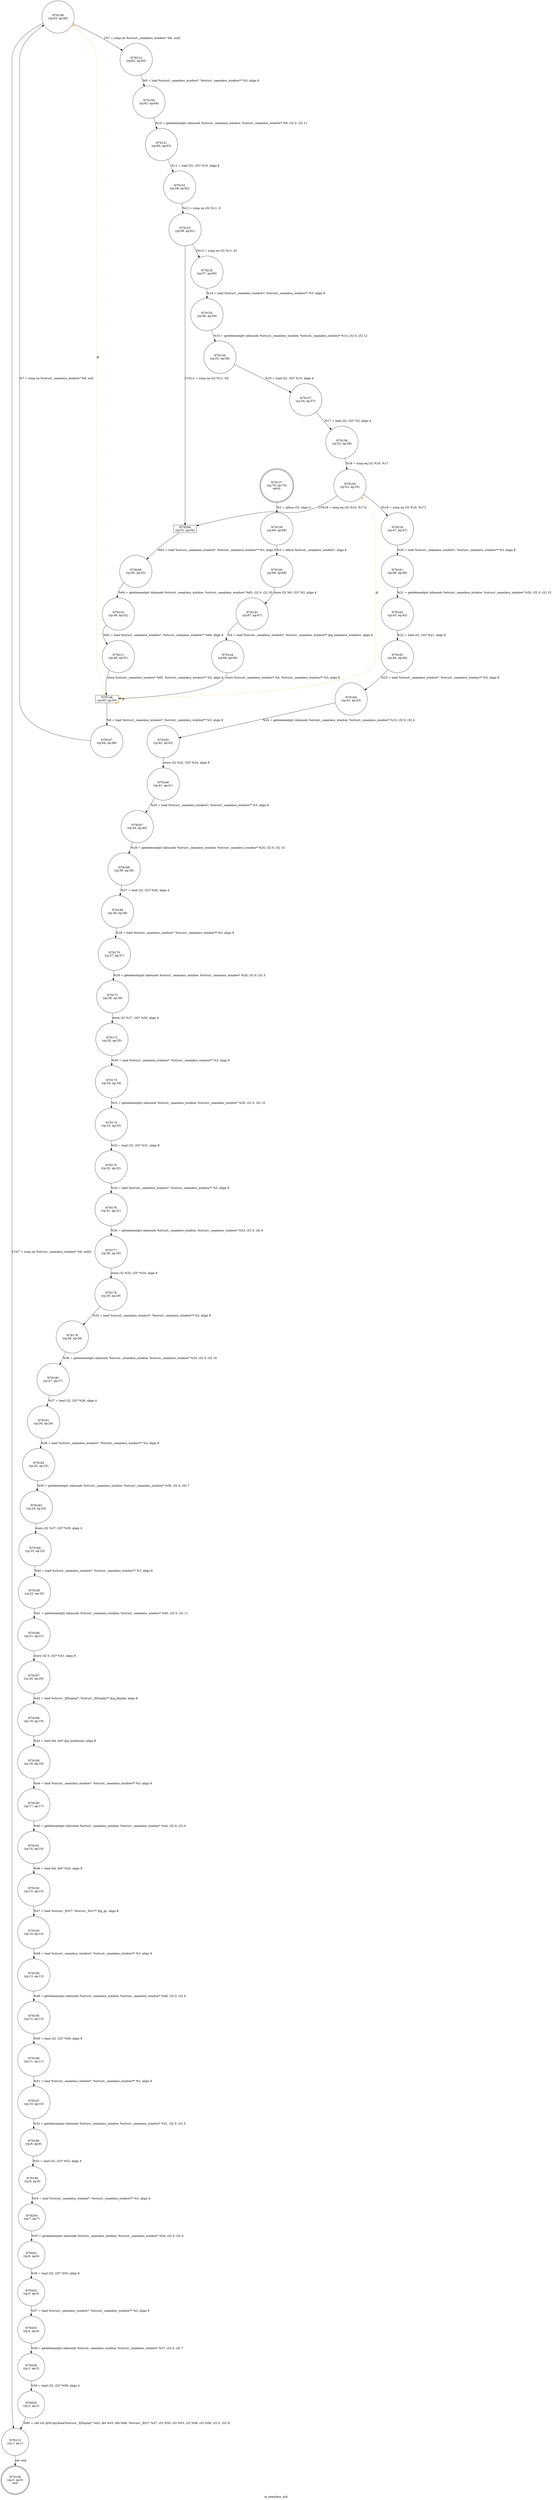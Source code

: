 digraph ui_seamless_ack {
label="ui_seamless_ack"
79136 [label="N79136\n(rp:0, ep:0)\nexit", shape="doublecircle"]
79137 [label="N79137\n(rp:70, ep:70)\nentry", shape="doublecircle"]
79137 -> 79139 [label="%2 = alloca i32, align 4"]
79139 [label="N79139\n(rp:69, ep:69)", shape="circle"]
79139 -> 79140 [label="%3 = alloca %struct._seamless_window*, align 8"]
79140 [label="N79140\n(rp:68, ep:68)", shape="circle"]
79140 -> 79143 [label="store i32 %0, i32* %2, align 4"]
79143 [label="N79143\n(rp:67, ep:67)", shape="circle"]
79143 -> 79144 [label="%4 = load %struct._seamless_window*, %struct._seamless_window** @g_seamless_windows, align 8"]
79144 [label="N79144\n(rp:66, ep:66)", shape="circle"]
79144 -> 79146 [label="store %struct._seamless_window* %4, %struct._seamless_window** %3, align 8"]
79146 [label="N79146\n(rp:65, ep:50)", shape="box"]
79146 -> 79147 [label="%6 = load %struct._seamless_window*, %struct._seamless_window** %3, align 8"]
79146 -> 79146 [label="@", style="dashed", color="orange"]
79146 -> 79159 [label="@", style="dashed", color="orange"]
79146 -> 79148 [label="@", style="dashed", color="orange"]
79147 [label="N79147\n(rp:64, ep:49)", shape="circle"]
79147 -> 79148 [label="%7 = icmp ne %struct._seamless_window* %6, null"]
79148 [label="N79148\n(rp:63, ep:48)", shape="circle"]
79148 -> 79214 [label="[%7 = icmp ne %struct._seamless_window* %6, null]"]
79148 -> 79213 [label="[!(%7 = icmp ne %struct._seamless_window* %6, null)]"]
79150 [label="N79150\n(rp:61, ep:64)", shape="circle"]
79150 -> 79151 [label="%10 = getelementptr inbounds %struct._seamless_window, %struct._seamless_window* %9, i32 0, i32 11"]
79151 [label="N79151\n(rp:60, ep:63)", shape="circle"]
79151 -> 79152 [label="%11 = load i32, i32* %10, align 8"]
79152 [label="N79152\n(rp:59, ep:62)", shape="circle"]
79152 -> 79153 [label="%12 = icmp ne i32 %11, 0"]
79153 [label="N79153\n(rp:58, ep:61)", shape="circle"]
79153 -> 79216 [label="[%12 = icmp ne i32 %11, 0]"]
79153 -> 79208 [label="[!(%12 = icmp ne i32 %11, 0)]"]
79155 [label="N79155\n(rp:56, ep:59)", shape="circle"]
79155 -> 79156 [label="%15 = getelementptr inbounds %struct._seamless_window, %struct._seamless_window* %14, i32 0, i32 12"]
79156 [label="N79156\n(rp:55, ep:58)", shape="circle"]
79156 -> 79157 [label="%16 = load i32, i32* %15, align 4"]
79157 [label="N79157\n(rp:54, ep:57)", shape="circle"]
79157 -> 79158 [label="%17 = load i32, i32* %2, align 4"]
79158 [label="N79158\n(rp:53, ep:56)", shape="circle"]
79158 -> 79159 [label="%18 = icmp eq i32 %16, %17"]
79159 [label="N79159\n(rp:52, ep:55)", shape="circle"]
79159 -> 79218 [label="[%18 = icmp eq i32 %16, %17]"]
79159 -> 79208 [label="[!(%18 = icmp eq i32 %16, %17)]"]
79161 [label="N79161\n(rp:46, ep:46)", shape="circle"]
79161 -> 79162 [label="%21 = getelementptr inbounds %struct._seamless_window, %struct._seamless_window* %20, i32 0, i32 13"]
79162 [label="N79162\n(rp:45, ep:45)", shape="circle"]
79162 -> 79163 [label="%22 = load i32, i32* %21, align 8"]
79163 [label="N79163\n(rp:44, ep:44)", shape="circle"]
79163 -> 79164 [label="%23 = load %struct._seamless_window*, %struct._seamless_window** %3, align 8"]
79164 [label="N79164\n(rp:43, ep:43)", shape="circle"]
79164 -> 79165 [label="%24 = getelementptr inbounds %struct._seamless_window, %struct._seamless_window* %23, i32 0, i32 4"]
79165 [label="N79165\n(rp:42, ep:42)", shape="circle"]
79165 -> 79166 [label="store i32 %22, i32* %24, align 8"]
79166 [label="N79166\n(rp:41, ep:41)", shape="circle"]
79166 -> 79167 [label="%25 = load %struct._seamless_window*, %struct._seamless_window** %3, align 8"]
79167 [label="N79167\n(rp:40, ep:40)", shape="circle"]
79167 -> 79168 [label="%26 = getelementptr inbounds %struct._seamless_window, %struct._seamless_window* %25, i32 0, i32 14"]
79168 [label="N79168\n(rp:39, ep:39)", shape="circle"]
79168 -> 79169 [label="%27 = load i32, i32* %26, align 4"]
79169 [label="N79169\n(rp:38, ep:38)", shape="circle"]
79169 -> 79170 [label="%28 = load %struct._seamless_window*, %struct._seamless_window** %3, align 8"]
79170 [label="N79170\n(rp:37, ep:37)", shape="circle"]
79170 -> 79171 [label="%29 = getelementptr inbounds %struct._seamless_window, %struct._seamless_window* %28, i32 0, i32 5"]
79171 [label="N79171\n(rp:36, ep:36)", shape="circle"]
79171 -> 79172 [label="store i32 %27, i32* %29, align 4"]
79172 [label="N79172\n(rp:35, ep:35)", shape="circle"]
79172 -> 79173 [label="%30 = load %struct._seamless_window*, %struct._seamless_window** %3, align 8"]
79173 [label="N79173\n(rp:34, ep:34)", shape="circle"]
79173 -> 79174 [label="%31 = getelementptr inbounds %struct._seamless_window, %struct._seamless_window* %30, i32 0, i32 15"]
79174 [label="N79174\n(rp:33, ep:33)", shape="circle"]
79174 -> 79175 [label="%32 = load i32, i32* %31, align 8"]
79175 [label="N79175\n(rp:32, ep:32)", shape="circle"]
79175 -> 79176 [label="%33 = load %struct._seamless_window*, %struct._seamless_window** %3, align 8"]
79176 [label="N79176\n(rp:31, ep:31)", shape="circle"]
79176 -> 79177 [label="%34 = getelementptr inbounds %struct._seamless_window, %struct._seamless_window* %33, i32 0, i32 6"]
79177 [label="N79177\n(rp:30, ep:30)", shape="circle"]
79177 -> 79178 [label="store i32 %32, i32* %34, align 8"]
79178 [label="N79178\n(rp:29, ep:29)", shape="circle"]
79178 -> 79179 [label="%35 = load %struct._seamless_window*, %struct._seamless_window** %3, align 8"]
79179 [label="N79179\n(rp:28, ep:28)", shape="circle"]
79179 -> 79180 [label="%36 = getelementptr inbounds %struct._seamless_window, %struct._seamless_window* %35, i32 0, i32 16"]
79180 [label="N79180\n(rp:27, ep:27)", shape="circle"]
79180 -> 79181 [label="%37 = load i32, i32* %36, align 4"]
79181 [label="N79181\n(rp:26, ep:26)", shape="circle"]
79181 -> 79182 [label="%38 = load %struct._seamless_window*, %struct._seamless_window** %3, align 8"]
79182 [label="N79182\n(rp:25, ep:25)", shape="circle"]
79182 -> 79183 [label="%39 = getelementptr inbounds %struct._seamless_window, %struct._seamless_window* %38, i32 0, i32 7"]
79183 [label="N79183\n(rp:24, ep:24)", shape="circle"]
79183 -> 79184 [label="store i32 %37, i32* %39, align 4"]
79184 [label="N79184\n(rp:23, ep:23)", shape="circle"]
79184 -> 79185 [label="%40 = load %struct._seamless_window*, %struct._seamless_window** %3, align 8"]
79185 [label="N79185\n(rp:22, ep:22)", shape="circle"]
79185 -> 79186 [label="%41 = getelementptr inbounds %struct._seamless_window, %struct._seamless_window* %40, i32 0, i32 11"]
79186 [label="N79186\n(rp:21, ep:21)", shape="circle"]
79186 -> 79187 [label="store i32 0, i32* %41, align 8"]
79187 [label="N79187\n(rp:20, ep:20)", shape="circle"]
79187 -> 79188 [label="%42 = load %struct._XDisplay*, %struct._XDisplay** @g_display, align 8"]
79188 [label="N79188\n(rp:19, ep:19)", shape="circle"]
79188 -> 79189 [label="%43 = load i64, i64* @g_backstore, align 8"]
79189 [label="N79189\n(rp:18, ep:18)", shape="circle"]
79189 -> 79190 [label="%44 = load %struct._seamless_window*, %struct._seamless_window** %3, align 8"]
79190 [label="N79190\n(rp:17, ep:17)", shape="circle"]
79190 -> 79191 [label="%45 = getelementptr inbounds %struct._seamless_window, %struct._seamless_window* %44, i32 0, i32 0"]
79191 [label="N79191\n(rp:16, ep:16)", shape="circle"]
79191 -> 79192 [label="%46 = load i64, i64* %45, align 8"]
79192 [label="N79192\n(rp:15, ep:15)", shape="circle"]
79192 -> 79193 [label="%47 = load %struct._XGC*, %struct._XGC** @g_gc, align 8"]
79193 [label="N79193\n(rp:14, ep:14)", shape="circle"]
79193 -> 79194 [label="%48 = load %struct._seamless_window*, %struct._seamless_window** %3, align 8"]
79194 [label="N79194\n(rp:13, ep:13)", shape="circle"]
79194 -> 79195 [label="%49 = getelementptr inbounds %struct._seamless_window, %struct._seamless_window* %48, i32 0, i32 4"]
79195 [label="N79195\n(rp:12, ep:12)", shape="circle"]
79195 -> 79196 [label="%50 = load i32, i32* %49, align 8"]
79196 [label="N79196\n(rp:11, ep:11)", shape="circle"]
79196 -> 79197 [label="%51 = load %struct._seamless_window*, %struct._seamless_window** %3, align 8"]
79197 [label="N79197\n(rp:10, ep:10)", shape="circle"]
79197 -> 79198 [label="%52 = getelementptr inbounds %struct._seamless_window, %struct._seamless_window* %51, i32 0, i32 5"]
79198 [label="N79198\n(rp:9, ep:9)", shape="circle"]
79198 -> 79199 [label="%53 = load i32, i32* %52, align 4"]
79199 [label="N79199\n(rp:8, ep:8)", shape="circle"]
79199 -> 79200 [label="%54 = load %struct._seamless_window*, %struct._seamless_window** %3, align 8"]
79200 [label="N79200\n(rp:7, ep:7)", shape="circle"]
79200 -> 79201 [label="%55 = getelementptr inbounds %struct._seamless_window, %struct._seamless_window* %54, i32 0, i32 6"]
79201 [label="N79201\n(rp:6, ep:6)", shape="circle"]
79201 -> 79202 [label="%56 = load i32, i32* %55, align 8"]
79202 [label="N79202\n(rp:5, ep:5)", shape="circle"]
79202 -> 79203 [label="%57 = load %struct._seamless_window*, %struct._seamless_window** %3, align 8"]
79203 [label="N79203\n(rp:4, ep:4)", shape="circle"]
79203 -> 79204 [label="%58 = getelementptr inbounds %struct._seamless_window, %struct._seamless_window* %57, i32 0, i32 7"]
79204 [label="N79204\n(rp:3, ep:3)", shape="circle"]
79204 -> 79205 [label="%59 = load i32, i32* %58, align 4"]
79205 [label="N79205\n(rp:2, ep:2)", shape="circle"]
79205 -> 79213 [label="%60 = call i32 @XCopyArea(%struct._XDisplay* %42, i64 %43, i64 %46, %struct._XGC* %47, i32 %50, i32 %53, i32 %56, i32 %59, i32 0, i32 0)"]
79208 [label="N79208\n(rp:51, ep:54)", shape="box"]
79208 -> 79209 [label="%63 = load %struct._seamless_window*, %struct._seamless_window** %3, align 8"]
79209 [label="N79209\n(rp:50, ep:53)", shape="circle"]
79209 -> 79210 [label="%64 = getelementptr inbounds %struct._seamless_window, %struct._seamless_window* %63, i32 0, i32 20"]
79210 [label="N79210\n(rp:49, ep:52)", shape="circle"]
79210 -> 79211 [label="%65 = load %struct._seamless_window*, %struct._seamless_window** %64, align 8"]
79211 [label="N79211\n(rp:48, ep:51)", shape="circle"]
79211 -> 79146 [label="store %struct._seamless_window* %65, %struct._seamless_window** %3, align 8"]
79213 [label="N79213\n(rp:1, ep:1)", shape="circle"]
79213 -> 79136 [label="ret void"]
79214 [label="N79214\n(rp:62, ep:65)", shape="circle"]
79214 -> 79150 [label="%9 = load %struct._seamless_window*, %struct._seamless_window** %3, align 8"]
79216 [label="N79216\n(rp:57, ep:60)", shape="circle"]
79216 -> 79155 [label="%14 = load %struct._seamless_window*, %struct._seamless_window** %3, align 8"]
79218 [label="N79218\n(rp:47, ep:47)", shape="circle"]
79218 -> 79161 [label="%20 = load %struct._seamless_window*, %struct._seamless_window** %3, align 8"]
}
